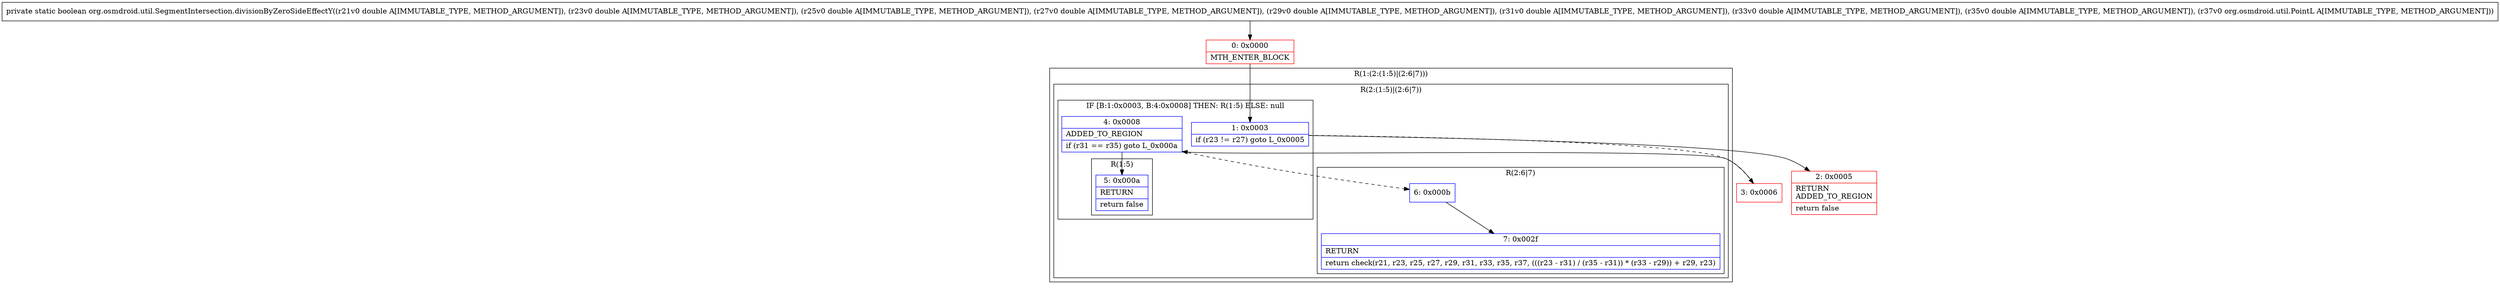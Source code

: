 digraph "CFG fororg.osmdroid.util.SegmentIntersection.divisionByZeroSideEffectY(DDDDDDDDLorg\/osmdroid\/util\/PointL;)Z" {
subgraph cluster_Region_1463267589 {
label = "R(1:(2:(1:5)|(2:6|7)))";
node [shape=record,color=blue];
subgraph cluster_Region_640178776 {
label = "R(2:(1:5)|(2:6|7))";
node [shape=record,color=blue];
subgraph cluster_IfRegion_1712351591 {
label = "IF [B:1:0x0003, B:4:0x0008] THEN: R(1:5) ELSE: null";
node [shape=record,color=blue];
Node_1 [shape=record,label="{1\:\ 0x0003|if (r23 != r27) goto L_0x0005\l}"];
Node_4 [shape=record,label="{4\:\ 0x0008|ADDED_TO_REGION\l|if (r31 == r35) goto L_0x000a\l}"];
subgraph cluster_Region_719614149 {
label = "R(1:5)";
node [shape=record,color=blue];
Node_5 [shape=record,label="{5\:\ 0x000a|RETURN\l|return false\l}"];
}
}
subgraph cluster_Region_1085358853 {
label = "R(2:6|7)";
node [shape=record,color=blue];
Node_6 [shape=record,label="{6\:\ 0x000b}"];
Node_7 [shape=record,label="{7\:\ 0x002f|RETURN\l|return check(r21, r23, r25, r27, r29, r31, r33, r35, r37, (((r23 \- r31) \/ (r35 \- r31)) * (r33 \- r29)) + r29, r23)\l}"];
}
}
}
Node_0 [shape=record,color=red,label="{0\:\ 0x0000|MTH_ENTER_BLOCK\l}"];
Node_2 [shape=record,color=red,label="{2\:\ 0x0005|RETURN\lADDED_TO_REGION\l|return false\l}"];
Node_3 [shape=record,color=red,label="{3\:\ 0x0006}"];
MethodNode[shape=record,label="{private static boolean org.osmdroid.util.SegmentIntersection.divisionByZeroSideEffectY((r21v0 double A[IMMUTABLE_TYPE, METHOD_ARGUMENT]), (r23v0 double A[IMMUTABLE_TYPE, METHOD_ARGUMENT]), (r25v0 double A[IMMUTABLE_TYPE, METHOD_ARGUMENT]), (r27v0 double A[IMMUTABLE_TYPE, METHOD_ARGUMENT]), (r29v0 double A[IMMUTABLE_TYPE, METHOD_ARGUMENT]), (r31v0 double A[IMMUTABLE_TYPE, METHOD_ARGUMENT]), (r33v0 double A[IMMUTABLE_TYPE, METHOD_ARGUMENT]), (r35v0 double A[IMMUTABLE_TYPE, METHOD_ARGUMENT]), (r37v0 org.osmdroid.util.PointL A[IMMUTABLE_TYPE, METHOD_ARGUMENT])) }"];
MethodNode -> Node_0;
Node_1 -> Node_2;
Node_1 -> Node_3[style=dashed];
Node_4 -> Node_5;
Node_4 -> Node_6[style=dashed];
Node_6 -> Node_7;
Node_0 -> Node_1;
Node_3 -> Node_4;
}

